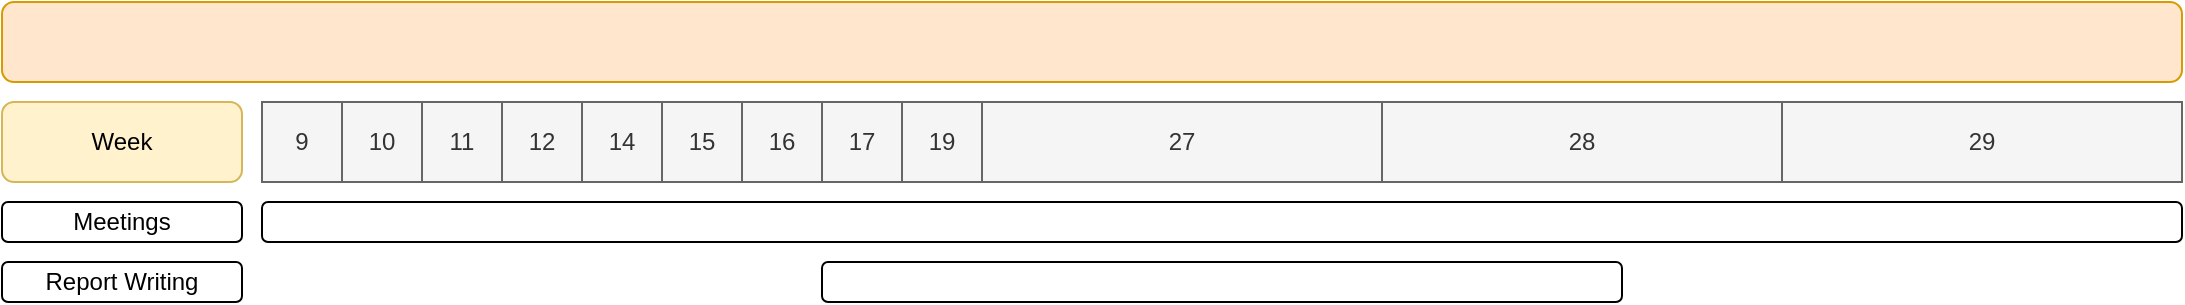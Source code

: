 <mxfile version="14.4.2" type="device"><diagram id="JpjjIluIxc3_juh6LF6Y" name="Page-1"><mxGraphModel dx="2422" dy="2776" grid="1" gridSize="10" guides="1" tooltips="1" connect="1" arrows="1" fold="1" page="1" pageScale="1" pageWidth="1200" pageHeight="1600" math="0" shadow="0"><root><mxCell id="0"/><mxCell id="1" parent="0"/><mxCell id="iwL1JjoYJeYqQi02Oiqf-1" value="" style="rounded=1;whiteSpace=wrap;html=1;fillColor=#ffe6cc;strokeColor=#d79b00;" vertex="1" parent="1"><mxGeometry x="-130" y="-10" width="1090" height="40" as="geometry"/></mxCell><mxCell id="iwL1JjoYJeYqQi02Oiqf-2" value="9" style="rounded=0;whiteSpace=wrap;html=1;fillColor=#f5f5f5;strokeColor=#666666;fontColor=#333333;" vertex="1" parent="1"><mxGeometry y="40" width="40" height="40" as="geometry"/></mxCell><mxCell id="iwL1JjoYJeYqQi02Oiqf-3" value="10" style="rounded=0;whiteSpace=wrap;html=1;fillColor=#f5f5f5;strokeColor=#666666;fontColor=#333333;" vertex="1" parent="1"><mxGeometry x="40" y="40" width="40" height="40" as="geometry"/></mxCell><mxCell id="iwL1JjoYJeYqQi02Oiqf-4" value="11" style="rounded=0;whiteSpace=wrap;html=1;fillColor=#f5f5f5;strokeColor=#666666;fontColor=#333333;" vertex="1" parent="1"><mxGeometry x="80" y="40" width="40" height="40" as="geometry"/></mxCell><mxCell id="iwL1JjoYJeYqQi02Oiqf-5" value="12" style="rounded=0;whiteSpace=wrap;html=1;fillColor=#f5f5f5;strokeColor=#666666;fontColor=#333333;" vertex="1" parent="1"><mxGeometry x="120" y="40" width="40" height="40" as="geometry"/></mxCell><mxCell id="iwL1JjoYJeYqQi02Oiqf-6" value="14" style="rounded=0;whiteSpace=wrap;html=1;fillColor=#f5f5f5;strokeColor=#666666;fontColor=#333333;" vertex="1" parent="1"><mxGeometry x="160" y="40" width="40" height="40" as="geometry"/></mxCell><mxCell id="iwL1JjoYJeYqQi02Oiqf-7" value="15" style="rounded=0;whiteSpace=wrap;html=1;fillColor=#f5f5f5;strokeColor=#666666;fontColor=#333333;" vertex="1" parent="1"><mxGeometry x="200" y="40" width="40" height="40" as="geometry"/></mxCell><mxCell id="iwL1JjoYJeYqQi02Oiqf-8" value="16" style="rounded=0;whiteSpace=wrap;html=1;fillColor=#f5f5f5;strokeColor=#666666;fontColor=#333333;" vertex="1" parent="1"><mxGeometry x="240" y="40" width="40" height="40" as="geometry"/></mxCell><mxCell id="iwL1JjoYJeYqQi02Oiqf-9" value="17" style="rounded=0;whiteSpace=wrap;html=1;fillColor=#f5f5f5;strokeColor=#666666;fontColor=#333333;" vertex="1" parent="1"><mxGeometry x="280" y="40" width="40" height="40" as="geometry"/></mxCell><mxCell id="iwL1JjoYJeYqQi02Oiqf-10" value="19" style="rounded=0;whiteSpace=wrap;html=1;fillColor=#f5f5f5;strokeColor=#666666;fontColor=#333333;" vertex="1" parent="1"><mxGeometry x="320" y="40" width="40" height="40" as="geometry"/></mxCell><mxCell id="iwL1JjoYJeYqQi02Oiqf-11" value="27" style="rounded=0;whiteSpace=wrap;html=1;fillColor=#f5f5f5;strokeColor=#666666;fontColor=#333333;" vertex="1" parent="1"><mxGeometry x="360" y="40" width="200" height="40" as="geometry"/></mxCell><mxCell id="iwL1JjoYJeYqQi02Oiqf-12" value="28" style="rounded=0;whiteSpace=wrap;html=1;fillColor=#f5f5f5;strokeColor=#666666;fontColor=#333333;" vertex="1" parent="1"><mxGeometry x="560" y="40" width="200" height="40" as="geometry"/></mxCell><mxCell id="iwL1JjoYJeYqQi02Oiqf-13" value="29" style="rounded=0;whiteSpace=wrap;html=1;fillColor=#f5f5f5;strokeColor=#666666;fontColor=#333333;" vertex="1" parent="1"><mxGeometry x="760" y="40" width="200" height="40" as="geometry"/></mxCell><mxCell id="iwL1JjoYJeYqQi02Oiqf-14" value="Week" style="rounded=1;whiteSpace=wrap;html=1;fillColor=#fff2cc;strokeColor=#d6b656;" vertex="1" parent="1"><mxGeometry x="-130" y="40" width="120" height="40" as="geometry"/></mxCell><mxCell id="iwL1JjoYJeYqQi02Oiqf-15" value="" style="rounded=1;whiteSpace=wrap;html=1;" vertex="1" parent="1"><mxGeometry y="90" width="960" height="20" as="geometry"/></mxCell><mxCell id="iwL1JjoYJeYqQi02Oiqf-16" value="Meetings" style="rounded=1;whiteSpace=wrap;html=1;" vertex="1" parent="1"><mxGeometry x="-130" y="90" width="120" height="20" as="geometry"/></mxCell><mxCell id="iwL1JjoYJeYqQi02Oiqf-17" value="Report Writing" style="rounded=1;whiteSpace=wrap;html=1;" vertex="1" parent="1"><mxGeometry x="-130" y="120" width="120" height="20" as="geometry"/></mxCell><mxCell id="iwL1JjoYJeYqQi02Oiqf-18" value="" style="rounded=1;whiteSpace=wrap;html=1;" vertex="1" parent="1"><mxGeometry x="280" y="120" width="400" height="20" as="geometry"/></mxCell></root></mxGraphModel></diagram></mxfile>